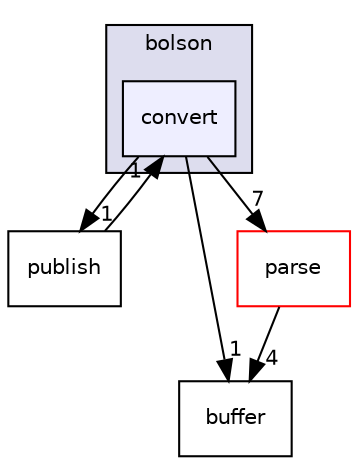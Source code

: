 digraph "src/bolson/convert" {
  compound=true
  node [ fontsize="10", fontname="Helvetica"];
  edge [ labelfontsize="10", labelfontname="Helvetica"];
  subgraph clusterdir_ccdd1d919cfc9cac7f8aaa91b24e2c45 {
    graph [ bgcolor="#ddddee", pencolor="black", label="bolson" fontname="Helvetica", fontsize="10", URL="dir_ccdd1d919cfc9cac7f8aaa91b24e2c45.html"]
  dir_023dea7f1944a52fb80d80ba228b94e0 [shape=box, label="convert", style="filled", fillcolor="#eeeeff", pencolor="black", URL="dir_023dea7f1944a52fb80d80ba228b94e0.html"];
  }
  dir_fd616e3b6bba13cb50db3d0aef8e626c [shape=box label="publish" URL="dir_fd616e3b6bba13cb50db3d0aef8e626c.html"];
  dir_9edda71f92c8b6af057dced869ae5ddc [shape=box label="buffer" URL="dir_9edda71f92c8b6af057dced869ae5ddc.html"];
  dir_5bda8ca26246f1a645e0f185832836d2 [shape=box label="parse" fillcolor="white" style="filled" color="red" URL="dir_5bda8ca26246f1a645e0f185832836d2.html"];
  dir_fd616e3b6bba13cb50db3d0aef8e626c->dir_023dea7f1944a52fb80d80ba228b94e0 [headlabel="1", labeldistance=1.5 headhref="dir_000002_000004.html"];
  dir_5bda8ca26246f1a645e0f185832836d2->dir_9edda71f92c8b6af057dced869ae5ddc [headlabel="4", labeldistance=1.5 headhref="dir_000005_000003.html"];
  dir_023dea7f1944a52fb80d80ba228b94e0->dir_fd616e3b6bba13cb50db3d0aef8e626c [headlabel="1", labeldistance=1.5 headhref="dir_000004_000002.html"];
  dir_023dea7f1944a52fb80d80ba228b94e0->dir_9edda71f92c8b6af057dced869ae5ddc [headlabel="1", labeldistance=1.5 headhref="dir_000004_000003.html"];
  dir_023dea7f1944a52fb80d80ba228b94e0->dir_5bda8ca26246f1a645e0f185832836d2 [headlabel="7", labeldistance=1.5 headhref="dir_000004_000005.html"];
}
